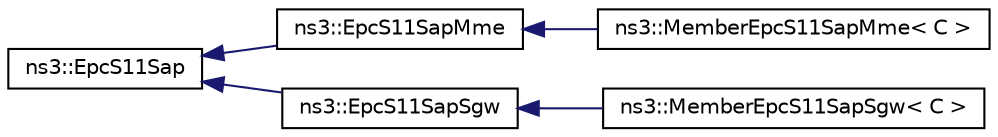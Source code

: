 digraph "Graphical Class Hierarchy"
{
 // LATEX_PDF_SIZE
  edge [fontname="Helvetica",fontsize="10",labelfontname="Helvetica",labelfontsize="10"];
  node [fontname="Helvetica",fontsize="10",shape=record];
  rankdir="LR";
  Node0 [label="ns3::EpcS11Sap",height=0.2,width=0.4,color="black", fillcolor="white", style="filled",URL="$classns3_1_1_epc_s11_sap.html",tooltip="EpcS11Sap."];
  Node0 -> Node1 [dir="back",color="midnightblue",fontsize="10",style="solid",fontname="Helvetica"];
  Node1 [label="ns3::EpcS11SapMme",height=0.2,width=0.4,color="black", fillcolor="white", style="filled",URL="$classns3_1_1_epc_s11_sap_mme.html",tooltip="MME side of the S11 Service Access Point (SAP), provides the MME methods to be called when an S11 mes..."];
  Node1 -> Node2 [dir="back",color="midnightblue",fontsize="10",style="solid",fontname="Helvetica"];
  Node2 [label="ns3::MemberEpcS11SapMme\< C \>",height=0.2,width=0.4,color="black", fillcolor="white", style="filled",URL="$classns3_1_1_member_epc_s11_sap_mme.html",tooltip="Template for the implementation of the EpcS11SapMme as a member of an owner class of type C to which ..."];
  Node0 -> Node3 [dir="back",color="midnightblue",fontsize="10",style="solid",fontname="Helvetica"];
  Node3 [label="ns3::EpcS11SapSgw",height=0.2,width=0.4,color="black", fillcolor="white", style="filled",URL="$classns3_1_1_epc_s11_sap_sgw.html",tooltip="SGW side of the S11 Service Access Point (SAP), provides the SGW methods to be called when an S11 mes..."];
  Node3 -> Node4 [dir="back",color="midnightblue",fontsize="10",style="solid",fontname="Helvetica"];
  Node4 [label="ns3::MemberEpcS11SapSgw\< C \>",height=0.2,width=0.4,color="black", fillcolor="white", style="filled",URL="$classns3_1_1_member_epc_s11_sap_sgw.html",tooltip="Template for the implementation of the EpcS11SapSgw as a member of an owner class of type C to which ..."];
}
